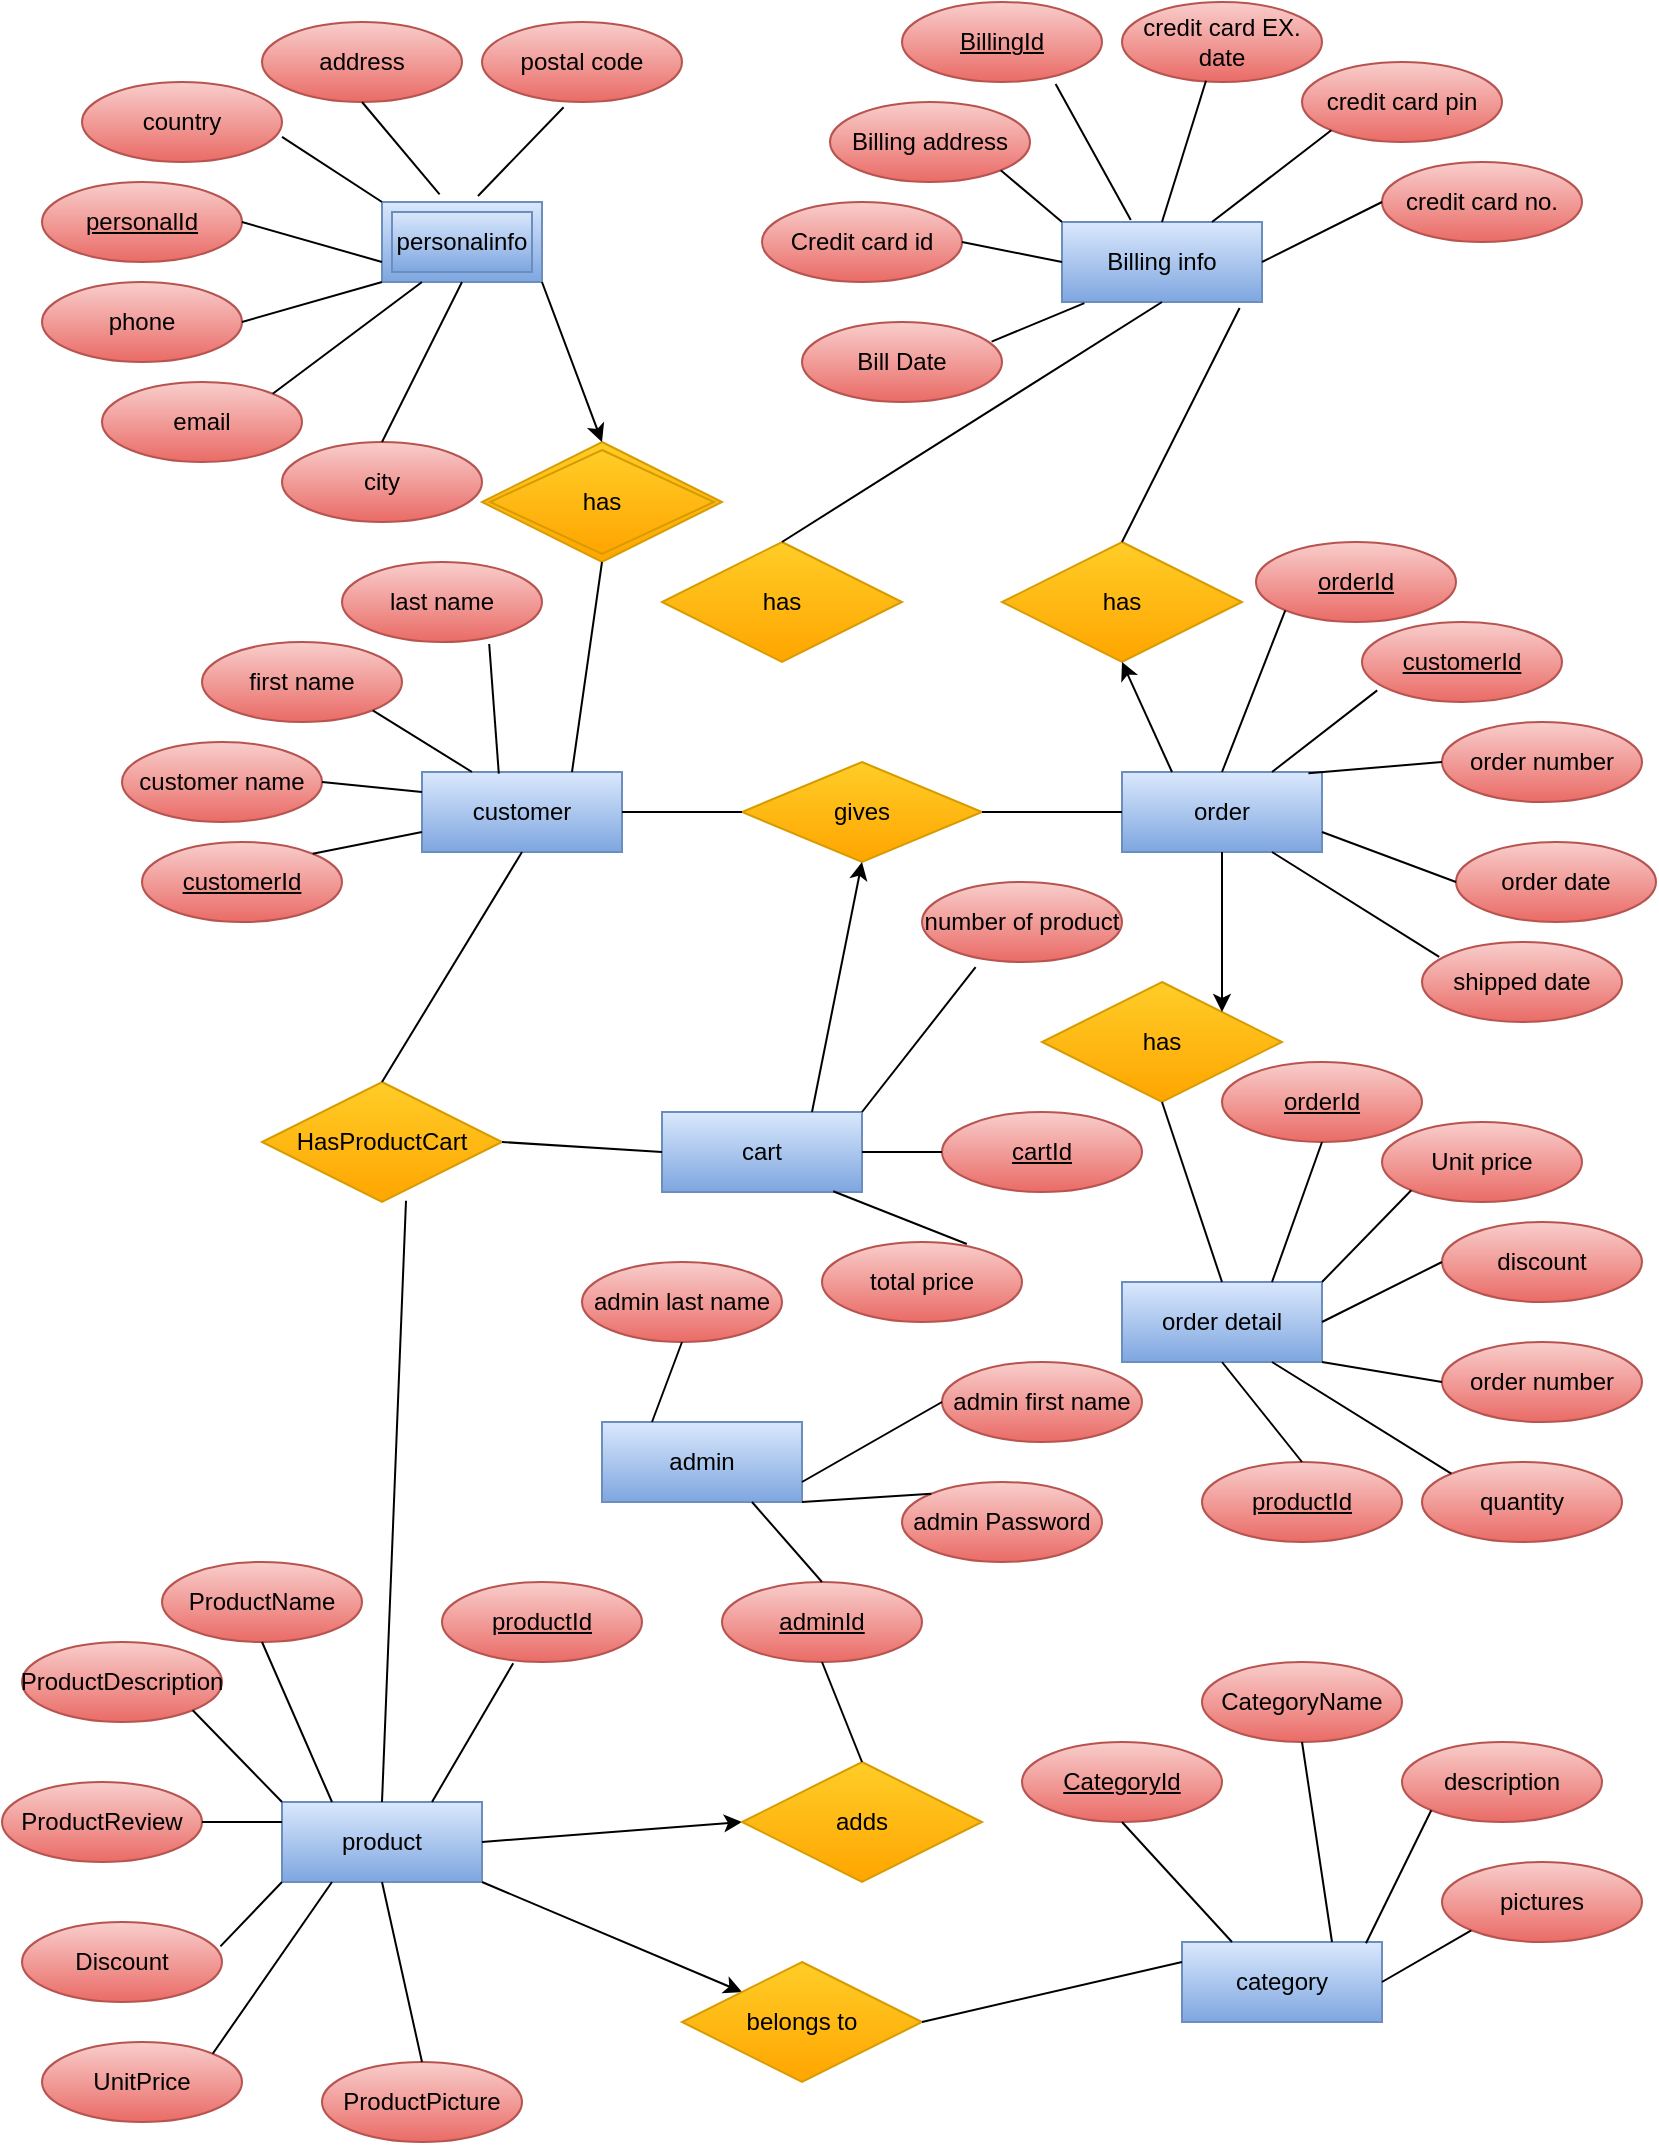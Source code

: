 <mxfile version="14.9.3" type="github"><diagram id="gsbiQbzOXR6U44OjFEfi" name="Page-1"><mxGraphModel dx="1038" dy="547" grid="1" gridSize="10" guides="1" tooltips="1" connect="1" arrows="1" fold="1" page="1" pageScale="1" pageWidth="827" pageHeight="1169" math="0" shadow="0"><root><mxCell id="0"/><mxCell id="1" parent="0"/><mxCell id="rZs6E3QKle7wZm7zsPw8-1" value="personalinfo" style="shape=ext;margin=3;double=1;whiteSpace=wrap;html=1;align=center;gradientColor=#7ea6e0;fillColor=#dae8fc;strokeColor=#6c8ebf;" vertex="1" parent="1"><mxGeometry x="190" y="110" width="80" height="40" as="geometry"/></mxCell><mxCell id="rZs6E3QKle7wZm7zsPw8-2" value="email" style="ellipse;whiteSpace=wrap;html=1;align=center;gradientColor=#ea6b66;fillColor=#f8cecc;strokeColor=#b85450;" vertex="1" parent="1"><mxGeometry x="50" y="200" width="100" height="40" as="geometry"/></mxCell><mxCell id="rZs6E3QKle7wZm7zsPw8-3" value="address" style="ellipse;whiteSpace=wrap;html=1;align=center;gradientColor=#ea6b66;fillColor=#f8cecc;strokeColor=#b85450;" vertex="1" parent="1"><mxGeometry x="130" y="20" width="100" height="40" as="geometry"/></mxCell><mxCell id="rZs6E3QKle7wZm7zsPw8-4" value="country" style="ellipse;whiteSpace=wrap;html=1;align=center;gradientColor=#ea6b66;fillColor=#f8cecc;strokeColor=#b85450;" vertex="1" parent="1"><mxGeometry x="40" y="50" width="100" height="40" as="geometry"/></mxCell><mxCell id="rZs6E3QKle7wZm7zsPw8-6" value="phone" style="ellipse;whiteSpace=wrap;html=1;align=center;gradientColor=#ea6b66;fillColor=#f8cecc;strokeColor=#b85450;" vertex="1" parent="1"><mxGeometry x="20" y="150" width="100" height="40" as="geometry"/></mxCell><mxCell id="rZs6E3QKle7wZm7zsPw8-7" value="city" style="ellipse;whiteSpace=wrap;html=1;align=center;gradientColor=#ea6b66;fillColor=#f8cecc;strokeColor=#b85450;" vertex="1" parent="1"><mxGeometry x="140" y="230" width="100" height="40" as="geometry"/></mxCell><mxCell id="rZs6E3QKle7wZm7zsPw8-8" value="postal code" style="ellipse;whiteSpace=wrap;html=1;align=center;gradientColor=#ea6b66;fillColor=#f8cecc;strokeColor=#b85450;" vertex="1" parent="1"><mxGeometry x="240" y="20" width="100" height="40" as="geometry"/></mxCell><mxCell id="rZs6E3QKle7wZm7zsPw8-9" value="personalId" style="ellipse;whiteSpace=wrap;html=1;align=center;fontStyle=4;gradientColor=#ea6b66;fillColor=#f8cecc;strokeColor=#b85450;" vertex="1" parent="1"><mxGeometry x="20" y="100" width="100" height="40" as="geometry"/></mxCell><mxCell id="rZs6E3QKle7wZm7zsPw8-10" value="" style="endArrow=none;html=1;rounded=0;exitX=0.5;exitY=0;exitDx=0;exitDy=0;entryX=0.5;entryY=1;entryDx=0;entryDy=0;" edge="1" parent="1" source="rZs6E3QKle7wZm7zsPw8-7" target="rZs6E3QKle7wZm7zsPw8-1"><mxGeometry relative="1" as="geometry"><mxPoint x="330" y="280" as="sourcePoint"/><mxPoint x="490" y="280" as="targetPoint"/></mxGeometry></mxCell><mxCell id="rZs6E3QKle7wZm7zsPw8-11" value="" style="endArrow=none;html=1;rounded=0;exitX=0.408;exitY=1.065;exitDx=0;exitDy=0;exitPerimeter=0;entryX=0.6;entryY=-0.075;entryDx=0;entryDy=0;entryPerimeter=0;" edge="1" parent="1" source="rZs6E3QKle7wZm7zsPw8-8" target="rZs6E3QKle7wZm7zsPw8-1"><mxGeometry relative="1" as="geometry"><mxPoint x="310" y="110" as="sourcePoint"/><mxPoint x="470" y="110" as="targetPoint"/></mxGeometry></mxCell><mxCell id="rZs6E3QKle7wZm7zsPw8-12" value="" style="endArrow=none;html=1;rounded=0;exitX=0.5;exitY=1;exitDx=0;exitDy=0;entryX=0.36;entryY=-0.095;entryDx=0;entryDy=0;entryPerimeter=0;" edge="1" parent="1" source="rZs6E3QKle7wZm7zsPw8-3" target="rZs6E3QKle7wZm7zsPw8-1"><mxGeometry relative="1" as="geometry"><mxPoint x="280" y="90" as="sourcePoint"/><mxPoint x="440" y="90" as="targetPoint"/></mxGeometry></mxCell><mxCell id="rZs6E3QKle7wZm7zsPw8-13" value="" style="endArrow=none;html=1;rounded=0;exitX=1;exitY=0.685;exitDx=0;exitDy=0;exitPerimeter=0;entryX=0;entryY=0;entryDx=0;entryDy=0;" edge="1" parent="1" source="rZs6E3QKle7wZm7zsPw8-4" target="rZs6E3QKle7wZm7zsPw8-1"><mxGeometry relative="1" as="geometry"><mxPoint x="150" y="90" as="sourcePoint"/><mxPoint x="310" y="90" as="targetPoint"/></mxGeometry></mxCell><mxCell id="rZs6E3QKle7wZm7zsPw8-14" value="" style="endArrow=none;html=1;rounded=0;exitX=1;exitY=0.5;exitDx=0;exitDy=0;entryX=0;entryY=0.75;entryDx=0;entryDy=0;" edge="1" parent="1" source="rZs6E3QKle7wZm7zsPw8-9" target="rZs6E3QKle7wZm7zsPw8-1"><mxGeometry relative="1" as="geometry"><mxPoint x="130" y="129.5" as="sourcePoint"/><mxPoint x="290" y="129.5" as="targetPoint"/></mxGeometry></mxCell><mxCell id="rZs6E3QKle7wZm7zsPw8-15" value="" style="endArrow=none;html=1;rounded=0;exitX=1;exitY=0.5;exitDx=0;exitDy=0;entryX=0;entryY=1;entryDx=0;entryDy=0;" edge="1" parent="1" source="rZs6E3QKle7wZm7zsPw8-6" target="rZs6E3QKle7wZm7zsPw8-1"><mxGeometry relative="1" as="geometry"><mxPoint x="140" y="169.5" as="sourcePoint"/><mxPoint x="300" y="169.5" as="targetPoint"/></mxGeometry></mxCell><mxCell id="rZs6E3QKle7wZm7zsPw8-16" value="" style="endArrow=none;html=1;rounded=0;exitX=1;exitY=0;exitDx=0;exitDy=0;entryX=0.25;entryY=1;entryDx=0;entryDy=0;" edge="1" parent="1" source="rZs6E3QKle7wZm7zsPw8-2" target="rZs6E3QKle7wZm7zsPw8-1"><mxGeometry relative="1" as="geometry"><mxPoint x="160" y="190" as="sourcePoint"/><mxPoint x="320" y="190" as="targetPoint"/></mxGeometry></mxCell><mxCell id="rZs6E3QKle7wZm7zsPw8-17" value="Billing info" style="whiteSpace=wrap;html=1;align=center;gradientColor=#7ea6e0;fillColor=#dae8fc;strokeColor=#6c8ebf;" vertex="1" parent="1"><mxGeometry x="530" y="120" width="100" height="40" as="geometry"/></mxCell><mxCell id="rZs6E3QKle7wZm7zsPw8-18" value="BillingId" style="ellipse;whiteSpace=wrap;html=1;align=center;fontStyle=4;gradientColor=#ea6b66;fillColor=#f8cecc;strokeColor=#b85450;" vertex="1" parent="1"><mxGeometry x="450" y="10" width="100" height="40" as="geometry"/></mxCell><mxCell id="rZs6E3QKle7wZm7zsPw8-19" value="Bill Date" style="ellipse;whiteSpace=wrap;html=1;align=center;gradientColor=#ea6b66;fillColor=#f8cecc;strokeColor=#b85450;" vertex="1" parent="1"><mxGeometry x="400" y="170" width="100" height="40" as="geometry"/></mxCell><mxCell id="rZs6E3QKle7wZm7zsPw8-20" value="Credit card id" style="ellipse;whiteSpace=wrap;html=1;align=center;gradientColor=#ea6b66;fillColor=#f8cecc;strokeColor=#b85450;" vertex="1" parent="1"><mxGeometry x="380" y="110" width="100" height="40" as="geometry"/></mxCell><mxCell id="rZs6E3QKle7wZm7zsPw8-21" value="Billing address" style="ellipse;whiteSpace=wrap;html=1;align=center;gradientColor=#ea6b66;fillColor=#f8cecc;strokeColor=#b85450;" vertex="1" parent="1"><mxGeometry x="414" y="60" width="100" height="40" as="geometry"/></mxCell><mxCell id="rZs6E3QKle7wZm7zsPw8-22" value="credit card EX. date" style="ellipse;whiteSpace=wrap;html=1;align=center;gradientColor=#ea6b66;fillColor=#f8cecc;strokeColor=#b85450;" vertex="1" parent="1"><mxGeometry x="560" y="10" width="100" height="40" as="geometry"/></mxCell><mxCell id="rZs6E3QKle7wZm7zsPw8-23" value="credit card pin" style="ellipse;whiteSpace=wrap;html=1;align=center;gradientColor=#ea6b66;fillColor=#f8cecc;strokeColor=#b85450;" vertex="1" parent="1"><mxGeometry x="650" y="40" width="100" height="40" as="geometry"/></mxCell><mxCell id="rZs6E3QKle7wZm7zsPw8-24" value="credit card no." style="ellipse;whiteSpace=wrap;html=1;align=center;gradientColor=#ea6b66;fillColor=#f8cecc;strokeColor=#b85450;" vertex="1" parent="1"><mxGeometry x="690" y="90" width="100" height="40" as="geometry"/></mxCell><mxCell id="rZs6E3QKle7wZm7zsPw8-25" value="" style="endArrow=none;html=1;rounded=0;entryX=0;entryY=0.5;entryDx=0;entryDy=0;exitX=1;exitY=0.5;exitDx=0;exitDy=0;" edge="1" parent="1" source="rZs6E3QKle7wZm7zsPw8-17" target="rZs6E3QKle7wZm7zsPw8-24"><mxGeometry relative="1" as="geometry"><mxPoint x="330" y="280" as="sourcePoint"/><mxPoint x="490" y="280" as="targetPoint"/></mxGeometry></mxCell><mxCell id="rZs6E3QKle7wZm7zsPw8-26" value="" style="endArrow=none;html=1;rounded=0;entryX=0;entryY=1;entryDx=0;entryDy=0;exitX=0.75;exitY=0;exitDx=0;exitDy=0;" edge="1" parent="1" source="rZs6E3QKle7wZm7zsPw8-17" target="rZs6E3QKle7wZm7zsPw8-23"><mxGeometry relative="1" as="geometry"><mxPoint x="420" y="249.5" as="sourcePoint"/><mxPoint x="580" y="249.5" as="targetPoint"/></mxGeometry></mxCell><mxCell id="rZs6E3QKle7wZm7zsPw8-27" value="" style="endArrow=none;html=1;rounded=0;exitX=0.42;exitY=0.985;exitDx=0;exitDy=0;exitPerimeter=0;entryX=0.5;entryY=0;entryDx=0;entryDy=0;" edge="1" parent="1" source="rZs6E3QKle7wZm7zsPw8-22" target="rZs6E3QKle7wZm7zsPw8-17"><mxGeometry relative="1" as="geometry"><mxPoint x="514" y="230" as="sourcePoint"/><mxPoint x="674" y="230" as="targetPoint"/></mxGeometry></mxCell><mxCell id="rZs6E3QKle7wZm7zsPw8-28" value="" style="endArrow=none;html=1;rounded=0;exitX=0.768;exitY=1.025;exitDx=0;exitDy=0;exitPerimeter=0;entryX=0.344;entryY=-0.025;entryDx=0;entryDy=0;entryPerimeter=0;" edge="1" parent="1" source="rZs6E3QKle7wZm7zsPw8-18" target="rZs6E3QKle7wZm7zsPw8-17"><mxGeometry relative="1" as="geometry"><mxPoint x="490" y="249.5" as="sourcePoint"/><mxPoint x="650" y="249.5" as="targetPoint"/></mxGeometry></mxCell><mxCell id="rZs6E3QKle7wZm7zsPw8-29" value="" style="endArrow=none;html=1;rounded=0;exitX=1;exitY=1;exitDx=0;exitDy=0;entryX=0;entryY=0;entryDx=0;entryDy=0;" edge="1" parent="1" source="rZs6E3QKle7wZm7zsPw8-21" target="rZs6E3QKle7wZm7zsPw8-17"><mxGeometry relative="1" as="geometry"><mxPoint x="490" y="109" as="sourcePoint"/><mxPoint x="650" y="109" as="targetPoint"/></mxGeometry></mxCell><mxCell id="rZs6E3QKle7wZm7zsPw8-30" value="" style="endArrow=none;html=1;rounded=0;exitX=1;exitY=0.5;exitDx=0;exitDy=0;entryX=0;entryY=0.5;entryDx=0;entryDy=0;" edge="1" parent="1" source="rZs6E3QKle7wZm7zsPw8-20" target="rZs6E3QKle7wZm7zsPw8-17"><mxGeometry relative="1" as="geometry"><mxPoint x="500" y="110" as="sourcePoint"/><mxPoint x="660" y="110" as="targetPoint"/></mxGeometry></mxCell><mxCell id="rZs6E3QKle7wZm7zsPw8-31" value="" style="endArrow=none;html=1;rounded=0;exitX=0.948;exitY=0.245;exitDx=0;exitDy=0;exitPerimeter=0;entryX=0.112;entryY=1.015;entryDx=0;entryDy=0;entryPerimeter=0;" edge="1" parent="1" source="rZs6E3QKle7wZm7zsPw8-19" target="rZs6E3QKle7wZm7zsPw8-17"><mxGeometry relative="1" as="geometry"><mxPoint x="540" y="200" as="sourcePoint"/><mxPoint x="700" y="200" as="targetPoint"/></mxGeometry></mxCell><mxCell id="rZs6E3QKle7wZm7zsPw8-32" value="has" style="shape=rhombus;perimeter=rhombusPerimeter;whiteSpace=wrap;html=1;align=center;gradientColor=#ffa500;fillColor=#ffcd28;strokeColor=#d79b00;" vertex="1" parent="1"><mxGeometry x="330" y="280" width="120" height="60" as="geometry"/></mxCell><mxCell id="rZs6E3QKle7wZm7zsPw8-33" value="has" style="shape=rhombus;perimeter=rhombusPerimeter;whiteSpace=wrap;html=1;align=center;gradientColor=#ffa500;fillColor=#ffcd28;strokeColor=#d79b00;" vertex="1" parent="1"><mxGeometry x="500" y="280" width="120" height="60" as="geometry"/></mxCell><mxCell id="rZs6E3QKle7wZm7zsPw8-34" value="" style="endArrow=none;html=1;rounded=0;entryX=0.5;entryY=1;entryDx=0;entryDy=0;exitX=0.5;exitY=0;exitDx=0;exitDy=0;" edge="1" parent="1" source="rZs6E3QKle7wZm7zsPw8-32" target="rZs6E3QKle7wZm7zsPw8-17"><mxGeometry relative="1" as="geometry"><mxPoint x="330" y="280" as="sourcePoint"/><mxPoint x="490" y="280" as="targetPoint"/></mxGeometry></mxCell><mxCell id="rZs6E3QKle7wZm7zsPw8-35" value="" style="endArrow=none;html=1;rounded=0;entryX=0.888;entryY=1.075;entryDx=0;entryDy=0;entryPerimeter=0;exitX=0.5;exitY=0;exitDx=0;exitDy=0;" edge="1" parent="1" source="rZs6E3QKle7wZm7zsPw8-33" target="rZs6E3QKle7wZm7zsPw8-17"><mxGeometry relative="1" as="geometry"><mxPoint x="330" y="280" as="sourcePoint"/><mxPoint x="490" y="280" as="targetPoint"/></mxGeometry></mxCell><mxCell id="rZs6E3QKle7wZm7zsPw8-36" value="order" style="whiteSpace=wrap;html=1;align=center;gradientColor=#7ea6e0;fillColor=#dae8fc;strokeColor=#6c8ebf;" vertex="1" parent="1"><mxGeometry x="560" y="395" width="100" height="40" as="geometry"/></mxCell><mxCell id="rZs6E3QKle7wZm7zsPw8-37" value="orderId" style="ellipse;whiteSpace=wrap;html=1;align=center;fontStyle=4;gradientColor=#ea6b66;fillColor=#f8cecc;strokeColor=#b85450;" vertex="1" parent="1"><mxGeometry x="627" y="280" width="100" height="40" as="geometry"/></mxCell><mxCell id="rZs6E3QKle7wZm7zsPw8-38" value="customerId" style="ellipse;whiteSpace=wrap;html=1;align=center;fontStyle=4;gradientColor=#ea6b66;fillColor=#f8cecc;strokeColor=#b85450;" vertex="1" parent="1"><mxGeometry x="680" y="320" width="100" height="40" as="geometry"/></mxCell><mxCell id="rZs6E3QKle7wZm7zsPw8-39" value="order number" style="ellipse;whiteSpace=wrap;html=1;align=center;gradientColor=#ea6b66;fillColor=#f8cecc;strokeColor=#b85450;" vertex="1" parent="1"><mxGeometry x="720" y="370" width="100" height="40" as="geometry"/></mxCell><mxCell id="rZs6E3QKle7wZm7zsPw8-40" value="order date" style="ellipse;whiteSpace=wrap;html=1;align=center;gradientColor=#ea6b66;fillColor=#f8cecc;strokeColor=#b85450;" vertex="1" parent="1"><mxGeometry x="727" y="430" width="100" height="40" as="geometry"/></mxCell><mxCell id="rZs6E3QKle7wZm7zsPw8-41" value="shipped date" style="ellipse;whiteSpace=wrap;html=1;align=center;gradientColor=#ea6b66;fillColor=#f8cecc;strokeColor=#b85450;" vertex="1" parent="1"><mxGeometry x="710" y="480" width="100" height="40" as="geometry"/></mxCell><mxCell id="rZs6E3QKle7wZm7zsPw8-42" value="" style="endArrow=none;html=1;rounded=0;entryX=0.086;entryY=0.185;entryDx=0;entryDy=0;entryPerimeter=0;exitX=0.75;exitY=1;exitDx=0;exitDy=0;" edge="1" parent="1" source="rZs6E3QKle7wZm7zsPw8-36" target="rZs6E3QKle7wZm7zsPw8-41"><mxGeometry relative="1" as="geometry"><mxPoint x="330" y="280" as="sourcePoint"/><mxPoint x="490" y="280" as="targetPoint"/></mxGeometry></mxCell><mxCell id="rZs6E3QKle7wZm7zsPw8-43" value="" style="endArrow=none;html=1;rounded=0;entryX=0;entryY=0.5;entryDx=0;entryDy=0;exitX=1;exitY=0.75;exitDx=0;exitDy=0;" edge="1" parent="1" source="rZs6E3QKle7wZm7zsPw8-36" target="rZs6E3QKle7wZm7zsPw8-40"><mxGeometry relative="1" as="geometry"><mxPoint x="330" y="280" as="sourcePoint"/><mxPoint x="490" y="280" as="targetPoint"/></mxGeometry></mxCell><mxCell id="rZs6E3QKle7wZm7zsPw8-44" value="" style="endArrow=none;html=1;rounded=0;entryX=0;entryY=0.5;entryDx=0;entryDy=0;exitX=0.932;exitY=0.015;exitDx=0;exitDy=0;exitPerimeter=0;" edge="1" parent="1" source="rZs6E3QKle7wZm7zsPw8-36" target="rZs6E3QKle7wZm7zsPw8-39"><mxGeometry relative="1" as="geometry"><mxPoint x="330" y="280" as="sourcePoint"/><mxPoint x="490" y="280" as="targetPoint"/></mxGeometry></mxCell><mxCell id="rZs6E3QKle7wZm7zsPw8-45" value="" style="endArrow=none;html=1;rounded=0;entryX=0.076;entryY=0.855;entryDx=0;entryDy=0;entryPerimeter=0;exitX=0.75;exitY=0;exitDx=0;exitDy=0;" edge="1" parent="1" source="rZs6E3QKle7wZm7zsPw8-36" target="rZs6E3QKle7wZm7zsPw8-38"><mxGeometry relative="1" as="geometry"><mxPoint x="330" y="280" as="sourcePoint"/><mxPoint x="490" y="280" as="targetPoint"/></mxGeometry></mxCell><mxCell id="rZs6E3QKle7wZm7zsPw8-46" value="" style="endArrow=none;html=1;rounded=0;entryX=0;entryY=1;entryDx=0;entryDy=0;exitX=0.5;exitY=0;exitDx=0;exitDy=0;" edge="1" parent="1" source="rZs6E3QKle7wZm7zsPw8-36" target="rZs6E3QKle7wZm7zsPw8-37"><mxGeometry relative="1" as="geometry"><mxPoint x="620" y="407" as="sourcePoint"/><mxPoint x="490" y="280" as="targetPoint"/></mxGeometry></mxCell><mxCell id="rZs6E3QKle7wZm7zsPw8-47" value="gives" style="shape=rhombus;perimeter=rhombusPerimeter;whiteSpace=wrap;html=1;align=center;gradientColor=#ffa500;fillColor=#ffcd28;strokeColor=#d79b00;" vertex="1" parent="1"><mxGeometry x="370" y="390" width="120" height="50" as="geometry"/></mxCell><mxCell id="rZs6E3QKle7wZm7zsPw8-48" value="customer" style="whiteSpace=wrap;html=1;align=center;gradientColor=#7ea6e0;fillColor=#dae8fc;strokeColor=#6c8ebf;" vertex="1" parent="1"><mxGeometry x="210" y="395" width="100" height="40" as="geometry"/></mxCell><mxCell id="rZs6E3QKle7wZm7zsPw8-49" value="" style="endArrow=none;html=1;rounded=0;exitX=1;exitY=0.5;exitDx=0;exitDy=0;entryX=0;entryY=0.5;entryDx=0;entryDy=0;" edge="1" parent="1" source="rZs6E3QKle7wZm7zsPw8-48" target="rZs6E3QKle7wZm7zsPw8-47"><mxGeometry relative="1" as="geometry"><mxPoint x="330" y="280" as="sourcePoint"/><mxPoint x="490" y="280" as="targetPoint"/></mxGeometry></mxCell><mxCell id="rZs6E3QKle7wZm7zsPw8-50" value="" style="endArrow=none;html=1;rounded=0;entryX=0;entryY=0.5;entryDx=0;entryDy=0;exitX=1;exitY=0.5;exitDx=0;exitDy=0;" edge="1" parent="1" source="rZs6E3QKle7wZm7zsPw8-47" target="rZs6E3QKle7wZm7zsPw8-36"><mxGeometry relative="1" as="geometry"><mxPoint x="330" y="280" as="sourcePoint"/><mxPoint x="490" y="280" as="targetPoint"/></mxGeometry></mxCell><mxCell id="rZs6E3QKle7wZm7zsPw8-51" value="customerId" style="ellipse;whiteSpace=wrap;html=1;align=center;fontStyle=4;gradientColor=#ea6b66;fillColor=#f8cecc;strokeColor=#b85450;" vertex="1" parent="1"><mxGeometry x="70" y="430" width="100" height="40" as="geometry"/></mxCell><mxCell id="rZs6E3QKle7wZm7zsPw8-52" value="customer name" style="ellipse;whiteSpace=wrap;html=1;align=center;gradientColor=#ea6b66;fillColor=#f8cecc;strokeColor=#b85450;" vertex="1" parent="1"><mxGeometry x="60" y="380" width="100" height="40" as="geometry"/></mxCell><mxCell id="rZs6E3QKle7wZm7zsPw8-53" value="first name" style="ellipse;whiteSpace=wrap;html=1;align=center;gradientColor=#ea6b66;fillColor=#f8cecc;strokeColor=#b85450;" vertex="1" parent="1"><mxGeometry x="100" y="330" width="100" height="40" as="geometry"/></mxCell><mxCell id="rZs6E3QKle7wZm7zsPw8-54" value="last name" style="ellipse;whiteSpace=wrap;html=1;align=center;gradientColor=#ea6b66;fillColor=#f8cecc;strokeColor=#b85450;" vertex="1" parent="1"><mxGeometry x="170" y="290" width="100" height="40" as="geometry"/></mxCell><mxCell id="rZs6E3QKle7wZm7zsPw8-55" value="has" style="shape=rhombus;double=1;perimeter=rhombusPerimeter;whiteSpace=wrap;html=1;align=center;gradientColor=#ffa500;fillColor=#ffcd28;strokeColor=#d79b00;" vertex="1" parent="1"><mxGeometry x="240" y="230" width="120" height="60" as="geometry"/></mxCell><mxCell id="rZs6E3QKle7wZm7zsPw8-56" value="" style="endArrow=none;html=1;rounded=0;exitX=1;exitY=0;exitDx=0;exitDy=0;entryX=0;entryY=0.75;entryDx=0;entryDy=0;" edge="1" parent="1" source="rZs6E3QKle7wZm7zsPw8-51" target="rZs6E3QKle7wZm7zsPw8-48"><mxGeometry relative="1" as="geometry"><mxPoint x="330" y="280" as="sourcePoint"/><mxPoint x="490" y="280" as="targetPoint"/></mxGeometry></mxCell><mxCell id="rZs6E3QKle7wZm7zsPw8-57" value="" style="endArrow=none;html=1;rounded=0;exitX=1;exitY=0.5;exitDx=0;exitDy=0;entryX=0;entryY=0.25;entryDx=0;entryDy=0;" edge="1" parent="1" source="rZs6E3QKle7wZm7zsPw8-52" target="rZs6E3QKle7wZm7zsPw8-48"><mxGeometry relative="1" as="geometry"><mxPoint x="330" y="280" as="sourcePoint"/><mxPoint x="490" y="280" as="targetPoint"/></mxGeometry></mxCell><mxCell id="rZs6E3QKle7wZm7zsPw8-58" value="" style="endArrow=none;html=1;rounded=0;exitX=1;exitY=1;exitDx=0;exitDy=0;entryX=0.25;entryY=0;entryDx=0;entryDy=0;" edge="1" parent="1" source="rZs6E3QKle7wZm7zsPw8-53" target="rZs6E3QKle7wZm7zsPw8-48"><mxGeometry relative="1" as="geometry"><mxPoint x="330" y="280" as="sourcePoint"/><mxPoint x="490" y="280" as="targetPoint"/></mxGeometry></mxCell><mxCell id="rZs6E3QKle7wZm7zsPw8-59" value="" style="endArrow=none;html=1;rounded=0;exitX=0.736;exitY=1.025;exitDx=0;exitDy=0;exitPerimeter=0;entryX=0.384;entryY=0.02;entryDx=0;entryDy=0;entryPerimeter=0;" edge="1" parent="1" source="rZs6E3QKle7wZm7zsPw8-54" target="rZs6E3QKle7wZm7zsPw8-48"><mxGeometry relative="1" as="geometry"><mxPoint x="330" y="280" as="sourcePoint"/><mxPoint x="490" y="280" as="targetPoint"/></mxGeometry></mxCell><mxCell id="rZs6E3QKle7wZm7zsPw8-60" value="" style="endArrow=none;html=1;rounded=0;exitX=0.5;exitY=1;exitDx=0;exitDy=0;entryX=0.75;entryY=0;entryDx=0;entryDy=0;" edge="1" parent="1" source="rZs6E3QKle7wZm7zsPw8-55" target="rZs6E3QKle7wZm7zsPw8-48"><mxGeometry relative="1" as="geometry"><mxPoint x="330" y="280" as="sourcePoint"/><mxPoint x="490" y="280" as="targetPoint"/></mxGeometry></mxCell><mxCell id="rZs6E3QKle7wZm7zsPw8-61" value="" style="endArrow=classic;html=1;exitX=1;exitY=1;exitDx=0;exitDy=0;entryX=0.5;entryY=0;entryDx=0;entryDy=0;" edge="1" parent="1" source="rZs6E3QKle7wZm7zsPw8-1" target="rZs6E3QKle7wZm7zsPw8-55"><mxGeometry width="50" height="50" relative="1" as="geometry"><mxPoint x="250" y="150" as="sourcePoint"/><mxPoint x="440" y="250" as="targetPoint"/></mxGeometry></mxCell><mxCell id="rZs6E3QKle7wZm7zsPw8-62" value="order detail" style="whiteSpace=wrap;html=1;align=center;gradientColor=#7ea6e0;fillColor=#dae8fc;strokeColor=#6c8ebf;" vertex="1" parent="1"><mxGeometry x="560" y="650" width="100" height="40" as="geometry"/></mxCell><mxCell id="rZs6E3QKle7wZm7zsPw8-63" value="productId" style="ellipse;whiteSpace=wrap;html=1;align=center;fontStyle=4;gradientColor=#ea6b66;fillColor=#f8cecc;strokeColor=#b85450;" vertex="1" parent="1"><mxGeometry x="600" y="740" width="100" height="40" as="geometry"/></mxCell><mxCell id="rZs6E3QKle7wZm7zsPw8-64" value="orderId" style="ellipse;whiteSpace=wrap;html=1;align=center;fontStyle=4;gradientColor=#ea6b66;fillColor=#f8cecc;strokeColor=#b85450;" vertex="1" parent="1"><mxGeometry x="610" y="540" width="100" height="40" as="geometry"/></mxCell><mxCell id="rZs6E3QKle7wZm7zsPw8-65" value="Unit price" style="ellipse;whiteSpace=wrap;html=1;align=center;gradientColor=#ea6b66;fillColor=#f8cecc;strokeColor=#b85450;" vertex="1" parent="1"><mxGeometry x="690" y="570" width="100" height="40" as="geometry"/></mxCell><mxCell id="rZs6E3QKle7wZm7zsPw8-66" value="discount" style="ellipse;whiteSpace=wrap;html=1;align=center;gradientColor=#ea6b66;fillColor=#f8cecc;strokeColor=#b85450;" vertex="1" parent="1"><mxGeometry x="720" y="620" width="100" height="40" as="geometry"/></mxCell><mxCell id="rZs6E3QKle7wZm7zsPw8-67" value="order number" style="ellipse;whiteSpace=wrap;html=1;align=center;gradientColor=#ea6b66;fillColor=#f8cecc;strokeColor=#b85450;" vertex="1" parent="1"><mxGeometry x="720" y="680" width="100" height="40" as="geometry"/></mxCell><mxCell id="rZs6E3QKle7wZm7zsPw8-68" value="quantity" style="ellipse;whiteSpace=wrap;html=1;align=center;gradientColor=#ea6b66;fillColor=#f8cecc;strokeColor=#b85450;" vertex="1" parent="1"><mxGeometry x="710" y="740" width="100" height="40" as="geometry"/></mxCell><mxCell id="rZs6E3QKle7wZm7zsPw8-69" value="" style="endArrow=none;html=1;rounded=0;entryX=0.5;entryY=0;entryDx=0;entryDy=0;exitX=0.5;exitY=1;exitDx=0;exitDy=0;" edge="1" parent="1" source="rZs6E3QKle7wZm7zsPw8-62" target="rZs6E3QKle7wZm7zsPw8-63"><mxGeometry relative="1" as="geometry"><mxPoint x="330" y="580" as="sourcePoint"/><mxPoint x="490" y="580" as="targetPoint"/></mxGeometry></mxCell><mxCell id="rZs6E3QKle7wZm7zsPw8-70" value="" style="endArrow=none;html=1;rounded=0;entryX=0;entryY=0;entryDx=0;entryDy=0;exitX=0.75;exitY=1;exitDx=0;exitDy=0;" edge="1" parent="1" source="rZs6E3QKle7wZm7zsPw8-62" target="rZs6E3QKle7wZm7zsPw8-68"><mxGeometry relative="1" as="geometry"><mxPoint x="330" y="580" as="sourcePoint"/><mxPoint x="490" y="580" as="targetPoint"/></mxGeometry></mxCell><mxCell id="rZs6E3QKle7wZm7zsPw8-71" value="" style="endArrow=none;html=1;rounded=0;entryX=0;entryY=0.5;entryDx=0;entryDy=0;exitX=1;exitY=1;exitDx=0;exitDy=0;" edge="1" parent="1" source="rZs6E3QKle7wZm7zsPw8-62" target="rZs6E3QKle7wZm7zsPw8-67"><mxGeometry relative="1" as="geometry"><mxPoint x="330" y="580" as="sourcePoint"/><mxPoint x="490" y="580" as="targetPoint"/></mxGeometry></mxCell><mxCell id="rZs6E3QKle7wZm7zsPw8-72" value="" style="endArrow=none;html=1;rounded=0;entryX=0;entryY=0.5;entryDx=0;entryDy=0;exitX=1;exitY=0.5;exitDx=0;exitDy=0;" edge="1" parent="1" source="rZs6E3QKle7wZm7zsPw8-62" target="rZs6E3QKle7wZm7zsPw8-66"><mxGeometry relative="1" as="geometry"><mxPoint x="330" y="580" as="sourcePoint"/><mxPoint x="490" y="580" as="targetPoint"/></mxGeometry></mxCell><mxCell id="rZs6E3QKle7wZm7zsPw8-73" value="" style="endArrow=none;html=1;rounded=0;entryX=0;entryY=1;entryDx=0;entryDy=0;exitX=1;exitY=0;exitDx=0;exitDy=0;" edge="1" parent="1" source="rZs6E3QKle7wZm7zsPw8-62" target="rZs6E3QKle7wZm7zsPw8-65"><mxGeometry relative="1" as="geometry"><mxPoint x="330" y="580" as="sourcePoint"/><mxPoint x="490" y="580" as="targetPoint"/></mxGeometry></mxCell><mxCell id="rZs6E3QKle7wZm7zsPw8-74" value="" style="endArrow=none;html=1;rounded=0;entryX=0.5;entryY=1;entryDx=0;entryDy=0;exitX=0.75;exitY=0;exitDx=0;exitDy=0;" edge="1" parent="1" source="rZs6E3QKle7wZm7zsPw8-62" target="rZs6E3QKle7wZm7zsPw8-64"><mxGeometry relative="1" as="geometry"><mxPoint x="330" y="580" as="sourcePoint"/><mxPoint x="490" y="580" as="targetPoint"/></mxGeometry></mxCell><mxCell id="rZs6E3QKle7wZm7zsPw8-75" value="has" style="shape=rhombus;perimeter=rhombusPerimeter;whiteSpace=wrap;html=1;align=center;gradientColor=#ffa500;fillColor=#ffcd28;strokeColor=#d79b00;" vertex="1" parent="1"><mxGeometry x="520" y="500" width="120" height="60" as="geometry"/></mxCell><mxCell id="rZs6E3QKle7wZm7zsPw8-76" value="" style="endArrow=none;html=1;rounded=0;entryX=0.5;entryY=1;entryDx=0;entryDy=0;exitX=0.5;exitY=0;exitDx=0;exitDy=0;" edge="1" parent="1" source="rZs6E3QKle7wZm7zsPw8-62" target="rZs6E3QKle7wZm7zsPw8-75"><mxGeometry relative="1" as="geometry"><mxPoint x="330" y="580" as="sourcePoint"/><mxPoint x="490" y="580" as="targetPoint"/></mxGeometry></mxCell><mxCell id="rZs6E3QKle7wZm7zsPw8-77" value="" style="endArrow=classic;html=1;exitX=0.5;exitY=1;exitDx=0;exitDy=0;entryX=1;entryY=0;entryDx=0;entryDy=0;" edge="1" parent="1" source="rZs6E3QKle7wZm7zsPw8-36" target="rZs6E3QKle7wZm7zsPw8-75"><mxGeometry width="50" height="50" relative="1" as="geometry"><mxPoint x="390" y="400" as="sourcePoint"/><mxPoint x="440" y="350" as="targetPoint"/></mxGeometry></mxCell><mxCell id="rZs6E3QKle7wZm7zsPw8-78" value="" style="endArrow=classic;html=1;exitX=0.25;exitY=0;exitDx=0;exitDy=0;entryX=0.5;entryY=1;entryDx=0;entryDy=0;" edge="1" parent="1" source="rZs6E3QKle7wZm7zsPw8-36" target="rZs6E3QKle7wZm7zsPw8-33"><mxGeometry width="50" height="50" relative="1" as="geometry"><mxPoint x="390" y="400" as="sourcePoint"/><mxPoint x="440" y="350" as="targetPoint"/></mxGeometry></mxCell><mxCell id="rZs6E3QKle7wZm7zsPw8-79" value="cart" style="whiteSpace=wrap;html=1;align=center;gradientColor=#7ea6e0;fillColor=#dae8fc;strokeColor=#6c8ebf;" vertex="1" parent="1"><mxGeometry x="330" y="565" width="100" height="40" as="geometry"/></mxCell><mxCell id="rZs6E3QKle7wZm7zsPw8-81" value="number of product" style="ellipse;whiteSpace=wrap;html=1;align=center;gradientColor=#ea6b66;fillColor=#f8cecc;strokeColor=#b85450;" vertex="1" parent="1"><mxGeometry x="460" y="450" width="100" height="40" as="geometry"/></mxCell><mxCell id="rZs6E3QKle7wZm7zsPw8-82" value="total price" style="ellipse;whiteSpace=wrap;html=1;align=center;gradientColor=#ea6b66;fillColor=#f8cecc;strokeColor=#b85450;" vertex="1" parent="1"><mxGeometry x="410" y="630" width="100" height="40" as="geometry"/></mxCell><mxCell id="rZs6E3QKle7wZm7zsPw8-84" value="cartId" style="ellipse;whiteSpace=wrap;html=1;align=center;fontStyle=4;gradientColor=#ea6b66;fillColor=#f8cecc;strokeColor=#b85450;" vertex="1" parent="1"><mxGeometry x="470" y="565" width="100" height="40" as="geometry"/></mxCell><mxCell id="rZs6E3QKle7wZm7zsPw8-85" value="" style="endArrow=none;html=1;rounded=0;entryX=0.724;entryY=0.025;entryDx=0;entryDy=0;entryPerimeter=0;exitX=0.856;exitY=0.99;exitDx=0;exitDy=0;exitPerimeter=0;" edge="1" parent="1" source="rZs6E3QKle7wZm7zsPw8-79" target="rZs6E3QKle7wZm7zsPw8-82"><mxGeometry relative="1" as="geometry"><mxPoint x="330" y="570" as="sourcePoint"/><mxPoint x="490" y="570" as="targetPoint"/></mxGeometry></mxCell><mxCell id="rZs6E3QKle7wZm7zsPw8-86" value="" style="endArrow=none;html=1;rounded=0;entryX=0;entryY=0.5;entryDx=0;entryDy=0;exitX=1;exitY=0.5;exitDx=0;exitDy=0;" edge="1" parent="1" source="rZs6E3QKle7wZm7zsPw8-79" target="rZs6E3QKle7wZm7zsPw8-84"><mxGeometry relative="1" as="geometry"><mxPoint x="330" y="570" as="sourcePoint"/><mxPoint x="490" y="570" as="targetPoint"/></mxGeometry></mxCell><mxCell id="rZs6E3QKle7wZm7zsPw8-87" value="" style="endArrow=none;html=1;rounded=0;entryX=0.268;entryY=1.065;entryDx=0;entryDy=0;entryPerimeter=0;exitX=1;exitY=0;exitDx=0;exitDy=0;" edge="1" parent="1" source="rZs6E3QKle7wZm7zsPw8-79" target="rZs6E3QKle7wZm7zsPw8-81"><mxGeometry relative="1" as="geometry"><mxPoint x="430" y="550" as="sourcePoint"/><mxPoint x="490" y="570" as="targetPoint"/></mxGeometry></mxCell><mxCell id="rZs6E3QKle7wZm7zsPw8-88" value="" style="endArrow=classic;html=1;entryX=0.5;entryY=1;entryDx=0;entryDy=0;exitX=0.75;exitY=0;exitDx=0;exitDy=0;" edge="1" parent="1" source="rZs6E3QKle7wZm7zsPw8-79" target="rZs6E3QKle7wZm7zsPw8-47"><mxGeometry width="50" height="50" relative="1" as="geometry"><mxPoint x="390" y="590" as="sourcePoint"/><mxPoint x="440" y="540" as="targetPoint"/></mxGeometry></mxCell><mxCell id="rZs6E3QKle7wZm7zsPw8-89" value="admin" style="whiteSpace=wrap;html=1;align=center;gradientColor=#7ea6e0;fillColor=#dae8fc;strokeColor=#6c8ebf;" vertex="1" parent="1"><mxGeometry x="300" y="720" width="100" height="40" as="geometry"/></mxCell><mxCell id="rZs6E3QKle7wZm7zsPw8-90" value="adminId" style="ellipse;whiteSpace=wrap;html=1;align=center;fontStyle=4;gradientColor=#ea6b66;fillColor=#f8cecc;strokeColor=#b85450;" vertex="1" parent="1"><mxGeometry x="360" y="800" width="100" height="40" as="geometry"/></mxCell><mxCell id="rZs6E3QKle7wZm7zsPw8-91" value="admin Password" style="ellipse;whiteSpace=wrap;html=1;align=center;gradientColor=#ea6b66;fillColor=#f8cecc;strokeColor=#b85450;" vertex="1" parent="1"><mxGeometry x="450" y="750" width="100" height="40" as="geometry"/></mxCell><mxCell id="rZs6E3QKle7wZm7zsPw8-92" value="admin first name" style="ellipse;whiteSpace=wrap;html=1;align=center;gradientColor=#ea6b66;fillColor=#f8cecc;strokeColor=#b85450;" vertex="1" parent="1"><mxGeometry x="470" y="690" width="100" height="40" as="geometry"/></mxCell><mxCell id="rZs6E3QKle7wZm7zsPw8-93" value="admin last name" style="ellipse;whiteSpace=wrap;html=1;align=center;gradientColor=#ea6b66;fillColor=#f8cecc;strokeColor=#b85450;" vertex="1" parent="1"><mxGeometry x="290" y="640" width="100" height="40" as="geometry"/></mxCell><mxCell id="rZs6E3QKle7wZm7zsPw8-95" value="" style="endArrow=none;html=1;rounded=0;entryX=0.5;entryY=1;entryDx=0;entryDy=0;exitX=0.25;exitY=0;exitDx=0;exitDy=0;" edge="1" parent="1" source="rZs6E3QKle7wZm7zsPw8-89" target="rZs6E3QKle7wZm7zsPw8-93"><mxGeometry relative="1" as="geometry"><mxPoint x="330" y="770" as="sourcePoint"/><mxPoint x="490" y="770" as="targetPoint"/></mxGeometry></mxCell><mxCell id="rZs6E3QKle7wZm7zsPw8-96" value="" style="endArrow=none;html=1;rounded=0;entryX=0;entryY=0.5;entryDx=0;entryDy=0;exitX=1;exitY=0.75;exitDx=0;exitDy=0;" edge="1" parent="1" source="rZs6E3QKle7wZm7zsPw8-89" target="rZs6E3QKle7wZm7zsPw8-92"><mxGeometry relative="1" as="geometry"><mxPoint x="330" y="770" as="sourcePoint"/><mxPoint x="490" y="770" as="targetPoint"/></mxGeometry></mxCell><mxCell id="rZs6E3QKle7wZm7zsPw8-97" value="" style="endArrow=none;html=1;rounded=0;entryX=0;entryY=0;entryDx=0;entryDy=0;exitX=1;exitY=1;exitDx=0;exitDy=0;" edge="1" parent="1" source="rZs6E3QKle7wZm7zsPw8-89" target="rZs6E3QKle7wZm7zsPw8-91"><mxGeometry relative="1" as="geometry"><mxPoint x="330" y="770" as="sourcePoint"/><mxPoint x="490" y="770" as="targetPoint"/></mxGeometry></mxCell><mxCell id="rZs6E3QKle7wZm7zsPw8-98" value="" style="endArrow=none;html=1;rounded=0;entryX=0.5;entryY=0;entryDx=0;entryDy=0;exitX=0.75;exitY=1;exitDx=0;exitDy=0;" edge="1" parent="1" source="rZs6E3QKle7wZm7zsPw8-89" target="rZs6E3QKle7wZm7zsPw8-90"><mxGeometry relative="1" as="geometry"><mxPoint x="330" y="770" as="sourcePoint"/><mxPoint x="490" y="770" as="targetPoint"/></mxGeometry></mxCell><mxCell id="rZs6E3QKle7wZm7zsPw8-99" value="HasProductCart" style="shape=rhombus;perimeter=rhombusPerimeter;whiteSpace=wrap;html=1;align=center;gradientColor=#ffa500;fillColor=#ffcd28;strokeColor=#d79b00;" vertex="1" parent="1"><mxGeometry x="130" y="550" width="120" height="60" as="geometry"/></mxCell><mxCell id="rZs6E3QKle7wZm7zsPw8-100" value="" style="endArrow=none;html=1;rounded=0;exitX=0.5;exitY=1;exitDx=0;exitDy=0;" edge="1" parent="1" source="rZs6E3QKle7wZm7zsPw8-48"><mxGeometry relative="1" as="geometry"><mxPoint x="330" y="570" as="sourcePoint"/><mxPoint x="190" y="550" as="targetPoint"/></mxGeometry></mxCell><mxCell id="rZs6E3QKle7wZm7zsPw8-101" value="" style="endArrow=none;html=1;rounded=0;exitX=1;exitY=0.5;exitDx=0;exitDy=0;entryX=0;entryY=0.5;entryDx=0;entryDy=0;" edge="1" parent="1" source="rZs6E3QKle7wZm7zsPw8-99" target="rZs6E3QKle7wZm7zsPw8-79"><mxGeometry relative="1" as="geometry"><mxPoint x="330" y="570" as="sourcePoint"/><mxPoint x="490" y="570" as="targetPoint"/></mxGeometry></mxCell><mxCell id="rZs6E3QKle7wZm7zsPw8-102" value="product" style="whiteSpace=wrap;html=1;align=center;gradientColor=#7ea6e0;fillColor=#dae8fc;strokeColor=#6c8ebf;" vertex="1" parent="1"><mxGeometry x="140" y="910" width="100" height="40" as="geometry"/></mxCell><mxCell id="rZs6E3QKle7wZm7zsPw8-103" value="productId" style="ellipse;whiteSpace=wrap;html=1;align=center;fontStyle=4;gradientColor=#ea6b66;fillColor=#f8cecc;strokeColor=#b85450;" vertex="1" parent="1"><mxGeometry x="220" y="800" width="100" height="40" as="geometry"/></mxCell><mxCell id="rZs6E3QKle7wZm7zsPw8-104" value="ProductName" style="ellipse;whiteSpace=wrap;html=1;align=center;gradientColor=#ea6b66;fillColor=#f8cecc;strokeColor=#b85450;" vertex="1" parent="1"><mxGeometry x="80" y="790" width="100" height="40" as="geometry"/></mxCell><mxCell id="rZs6E3QKle7wZm7zsPw8-105" value="ProductDescription" style="ellipse;whiteSpace=wrap;html=1;align=center;gradientColor=#ea6b66;fillColor=#f8cecc;strokeColor=#b85450;" vertex="1" parent="1"><mxGeometry x="10" y="830" width="100" height="40" as="geometry"/></mxCell><mxCell id="rZs6E3QKle7wZm7zsPw8-106" value="ProductPicture" style="ellipse;whiteSpace=wrap;html=1;align=center;gradientColor=#ea6b66;fillColor=#f8cecc;strokeColor=#b85450;" vertex="1" parent="1"><mxGeometry x="160" y="1040" width="100" height="40" as="geometry"/></mxCell><mxCell id="rZs6E3QKle7wZm7zsPw8-107" value="UnitPrice" style="ellipse;whiteSpace=wrap;html=1;align=center;gradientColor=#ea6b66;fillColor=#f8cecc;strokeColor=#b85450;" vertex="1" parent="1"><mxGeometry x="20" y="1030" width="100" height="40" as="geometry"/></mxCell><mxCell id="rZs6E3QKle7wZm7zsPw8-108" value="Discount" style="ellipse;whiteSpace=wrap;html=1;align=center;gradientColor=#ea6b66;fillColor=#f8cecc;strokeColor=#b85450;" vertex="1" parent="1"><mxGeometry x="10" y="970" width="100" height="40" as="geometry"/></mxCell><mxCell id="rZs6E3QKle7wZm7zsPw8-109" value="ProductReview" style="ellipse;whiteSpace=wrap;html=1;align=center;gradientColor=#ea6b66;fillColor=#f8cecc;strokeColor=#b85450;" vertex="1" parent="1"><mxGeometry y="900" width="100" height="40" as="geometry"/></mxCell><mxCell id="rZs6E3QKle7wZm7zsPw8-113" value="" style="endArrow=none;html=1;rounded=0;exitX=0.6;exitY=0.99;exitDx=0;exitDy=0;exitPerimeter=0;entryX=0.5;entryY=0;entryDx=0;entryDy=0;" edge="1" parent="1" source="rZs6E3QKle7wZm7zsPw8-99" target="rZs6E3QKle7wZm7zsPw8-102"><mxGeometry relative="1" as="geometry"><mxPoint x="330" y="870" as="sourcePoint"/><mxPoint x="190" y="930" as="targetPoint"/></mxGeometry></mxCell><mxCell id="rZs6E3QKle7wZm7zsPw8-115" value="" style="endArrow=none;html=1;rounded=0;exitX=1;exitY=0;exitDx=0;exitDy=0;entryX=0.25;entryY=1;entryDx=0;entryDy=0;" edge="1" parent="1" source="rZs6E3QKle7wZm7zsPw8-107" target="rZs6E3QKle7wZm7zsPw8-102"><mxGeometry relative="1" as="geometry"><mxPoint x="330" y="870" as="sourcePoint"/><mxPoint x="490" y="870" as="targetPoint"/></mxGeometry></mxCell><mxCell id="rZs6E3QKle7wZm7zsPw8-116" value="" style="endArrow=none;html=1;rounded=0;exitX=0.992;exitY=0.305;exitDx=0;exitDy=0;exitPerimeter=0;entryX=0;entryY=1;entryDx=0;entryDy=0;" edge="1" parent="1" source="rZs6E3QKle7wZm7zsPw8-108" target="rZs6E3QKle7wZm7zsPw8-102"><mxGeometry relative="1" as="geometry"><mxPoint x="330" y="870" as="sourcePoint"/><mxPoint x="490" y="870" as="targetPoint"/></mxGeometry></mxCell><mxCell id="rZs6E3QKle7wZm7zsPw8-117" value="" style="endArrow=none;html=1;rounded=0;exitX=1;exitY=0.5;exitDx=0;exitDy=0;entryX=0;entryY=0.25;entryDx=0;entryDy=0;" edge="1" parent="1" source="rZs6E3QKle7wZm7zsPw8-109" target="rZs6E3QKle7wZm7zsPw8-102"><mxGeometry relative="1" as="geometry"><mxPoint x="330" y="870" as="sourcePoint"/><mxPoint x="490" y="870" as="targetPoint"/></mxGeometry></mxCell><mxCell id="rZs6E3QKle7wZm7zsPw8-118" value="" style="endArrow=none;html=1;rounded=0;exitX=1;exitY=1;exitDx=0;exitDy=0;entryX=0;entryY=0;entryDx=0;entryDy=0;" edge="1" parent="1" source="rZs6E3QKle7wZm7zsPw8-105" target="rZs6E3QKle7wZm7zsPw8-102"><mxGeometry relative="1" as="geometry"><mxPoint x="330" y="870" as="sourcePoint"/><mxPoint x="490" y="870" as="targetPoint"/></mxGeometry></mxCell><mxCell id="rZs6E3QKle7wZm7zsPw8-119" value="" style="endArrow=none;html=1;rounded=0;exitX=0.5;exitY=1;exitDx=0;exitDy=0;entryX=0.25;entryY=0;entryDx=0;entryDy=0;" edge="1" parent="1" source="rZs6E3QKle7wZm7zsPw8-104" target="rZs6E3QKle7wZm7zsPw8-102"><mxGeometry relative="1" as="geometry"><mxPoint x="330" y="870" as="sourcePoint"/><mxPoint x="490" y="870" as="targetPoint"/></mxGeometry></mxCell><mxCell id="rZs6E3QKle7wZm7zsPw8-120" value="" style="endArrow=none;html=1;rounded=0;exitX=0.356;exitY=1.015;exitDx=0;exitDy=0;exitPerimeter=0;entryX=0.75;entryY=0;entryDx=0;entryDy=0;" edge="1" parent="1" source="rZs6E3QKle7wZm7zsPw8-103" target="rZs6E3QKle7wZm7zsPw8-102"><mxGeometry relative="1" as="geometry"><mxPoint x="330" y="870" as="sourcePoint"/><mxPoint x="490" y="870" as="targetPoint"/></mxGeometry></mxCell><mxCell id="rZs6E3QKle7wZm7zsPw8-121" value="" style="endArrow=none;html=1;rounded=0;exitX=0.5;exitY=0;exitDx=0;exitDy=0;entryX=0.5;entryY=1;entryDx=0;entryDy=0;" edge="1" parent="1" source="rZs6E3QKle7wZm7zsPw8-106" target="rZs6E3QKle7wZm7zsPw8-102"><mxGeometry relative="1" as="geometry"><mxPoint x="330" y="870" as="sourcePoint"/><mxPoint x="490" y="870" as="targetPoint"/></mxGeometry></mxCell><mxCell id="rZs6E3QKle7wZm7zsPw8-124" value="" style="endArrow=classic;html=1;exitX=1;exitY=1;exitDx=0;exitDy=0;entryX=0;entryY=0;entryDx=0;entryDy=0;" edge="1" parent="1" source="rZs6E3QKle7wZm7zsPw8-102" target="rZs6E3QKle7wZm7zsPw8-127"><mxGeometry width="50" height="50" relative="1" as="geometry"><mxPoint x="390" y="890" as="sourcePoint"/><mxPoint x="440" y="840" as="targetPoint"/></mxGeometry></mxCell><mxCell id="rZs6E3QKle7wZm7zsPw8-125" value="" style="endArrow=classic;html=1;exitX=1;exitY=0.5;exitDx=0;exitDy=0;entryX=0;entryY=0.5;entryDx=0;entryDy=0;" edge="1" parent="1" source="rZs6E3QKle7wZm7zsPw8-102" target="rZs6E3QKle7wZm7zsPw8-126"><mxGeometry width="50" height="50" relative="1" as="geometry"><mxPoint x="390" y="890" as="sourcePoint"/><mxPoint x="340" y="930" as="targetPoint"/></mxGeometry></mxCell><mxCell id="rZs6E3QKle7wZm7zsPw8-126" value="adds" style="shape=rhombus;perimeter=rhombusPerimeter;whiteSpace=wrap;html=1;align=center;gradientColor=#ffa500;fillColor=#ffcd28;strokeColor=#d79b00;" vertex="1" parent="1"><mxGeometry x="370" y="890" width="120" height="60" as="geometry"/></mxCell><mxCell id="rZs6E3QKle7wZm7zsPw8-127" value="belongs to" style="shape=rhombus;perimeter=rhombusPerimeter;whiteSpace=wrap;html=1;align=center;gradientColor=#ffa500;fillColor=#ffcd28;strokeColor=#d79b00;" vertex="1" parent="1"><mxGeometry x="340" y="990" width="120" height="60" as="geometry"/></mxCell><mxCell id="rZs6E3QKle7wZm7zsPw8-128" value="" style="endArrow=none;html=1;rounded=0;entryX=0.5;entryY=0;entryDx=0;entryDy=0;exitX=0.5;exitY=1;exitDx=0;exitDy=0;" edge="1" parent="1" source="rZs6E3QKle7wZm7zsPw8-90" target="rZs6E3QKle7wZm7zsPw8-126"><mxGeometry relative="1" as="geometry"><mxPoint x="330" y="870" as="sourcePoint"/><mxPoint x="490" y="870" as="targetPoint"/></mxGeometry></mxCell><mxCell id="rZs6E3QKle7wZm7zsPw8-129" value="category" style="whiteSpace=wrap;html=1;align=center;gradientColor=#7ea6e0;fillColor=#dae8fc;strokeColor=#6c8ebf;" vertex="1" parent="1"><mxGeometry x="590" y="980" width="100" height="40" as="geometry"/></mxCell><mxCell id="rZs6E3QKle7wZm7zsPw8-130" value="CategoryId" style="ellipse;whiteSpace=wrap;html=1;align=center;fontStyle=4;gradientColor=#ea6b66;fillColor=#f8cecc;strokeColor=#b85450;" vertex="1" parent="1"><mxGeometry x="510" y="880" width="100" height="40" as="geometry"/></mxCell><mxCell id="rZs6E3QKle7wZm7zsPw8-131" value="CategoryName" style="ellipse;whiteSpace=wrap;html=1;align=center;gradientColor=#ea6b66;fillColor=#f8cecc;strokeColor=#b85450;" vertex="1" parent="1"><mxGeometry x="600" y="840" width="100" height="40" as="geometry"/></mxCell><mxCell id="rZs6E3QKle7wZm7zsPw8-132" value="description" style="ellipse;whiteSpace=wrap;html=1;align=center;gradientColor=#ea6b66;fillColor=#f8cecc;strokeColor=#b85450;" vertex="1" parent="1"><mxGeometry x="700" y="880" width="100" height="40" as="geometry"/></mxCell><mxCell id="rZs6E3QKle7wZm7zsPw8-133" value="pictures" style="ellipse;whiteSpace=wrap;html=1;align=center;gradientColor=#ea6b66;fillColor=#f8cecc;strokeColor=#b85450;" vertex="1" parent="1"><mxGeometry x="720" y="940" width="100" height="40" as="geometry"/></mxCell><mxCell id="rZs6E3QKle7wZm7zsPw8-134" value="" style="endArrow=none;html=1;rounded=0;entryX=0;entryY=1;entryDx=0;entryDy=0;exitX=1;exitY=0.5;exitDx=0;exitDy=0;" edge="1" parent="1" source="rZs6E3QKle7wZm7zsPw8-129" target="rZs6E3QKle7wZm7zsPw8-133"><mxGeometry relative="1" as="geometry"><mxPoint x="330" y="870" as="sourcePoint"/><mxPoint x="490" y="870" as="targetPoint"/></mxGeometry></mxCell><mxCell id="rZs6E3QKle7wZm7zsPw8-135" value="" style="endArrow=none;html=1;rounded=0;entryX=0;entryY=1;entryDx=0;entryDy=0;exitX=0.92;exitY=0.015;exitDx=0;exitDy=0;exitPerimeter=0;" edge="1" parent="1" source="rZs6E3QKle7wZm7zsPw8-129" target="rZs6E3QKle7wZm7zsPw8-132"><mxGeometry relative="1" as="geometry"><mxPoint x="330" y="870" as="sourcePoint"/><mxPoint x="490" y="870" as="targetPoint"/></mxGeometry></mxCell><mxCell id="rZs6E3QKle7wZm7zsPw8-136" value="" style="endArrow=none;html=1;rounded=0;entryX=0.5;entryY=1;entryDx=0;entryDy=0;exitX=0.75;exitY=0;exitDx=0;exitDy=0;" edge="1" parent="1" source="rZs6E3QKle7wZm7zsPw8-129" target="rZs6E3QKle7wZm7zsPw8-131"><mxGeometry relative="1" as="geometry"><mxPoint x="330" y="870" as="sourcePoint"/><mxPoint x="490" y="870" as="targetPoint"/></mxGeometry></mxCell><mxCell id="rZs6E3QKle7wZm7zsPw8-137" value="" style="endArrow=none;html=1;rounded=0;entryX=0.5;entryY=1;entryDx=0;entryDy=0;exitX=0.25;exitY=0;exitDx=0;exitDy=0;" edge="1" parent="1" source="rZs6E3QKle7wZm7zsPw8-129" target="rZs6E3QKle7wZm7zsPw8-130"><mxGeometry relative="1" as="geometry"><mxPoint x="330" y="870" as="sourcePoint"/><mxPoint x="490" y="870" as="targetPoint"/></mxGeometry></mxCell><mxCell id="rZs6E3QKle7wZm7zsPw8-138" value="" style="endArrow=none;html=1;rounded=0;entryX=0;entryY=0.25;entryDx=0;entryDy=0;exitX=1;exitY=0.5;exitDx=0;exitDy=0;" edge="1" parent="1" source="rZs6E3QKle7wZm7zsPw8-127" target="rZs6E3QKle7wZm7zsPw8-129"><mxGeometry relative="1" as="geometry"><mxPoint x="330" y="870" as="sourcePoint"/><mxPoint x="490" y="870" as="targetPoint"/></mxGeometry></mxCell></root></mxGraphModel></diagram></mxfile>